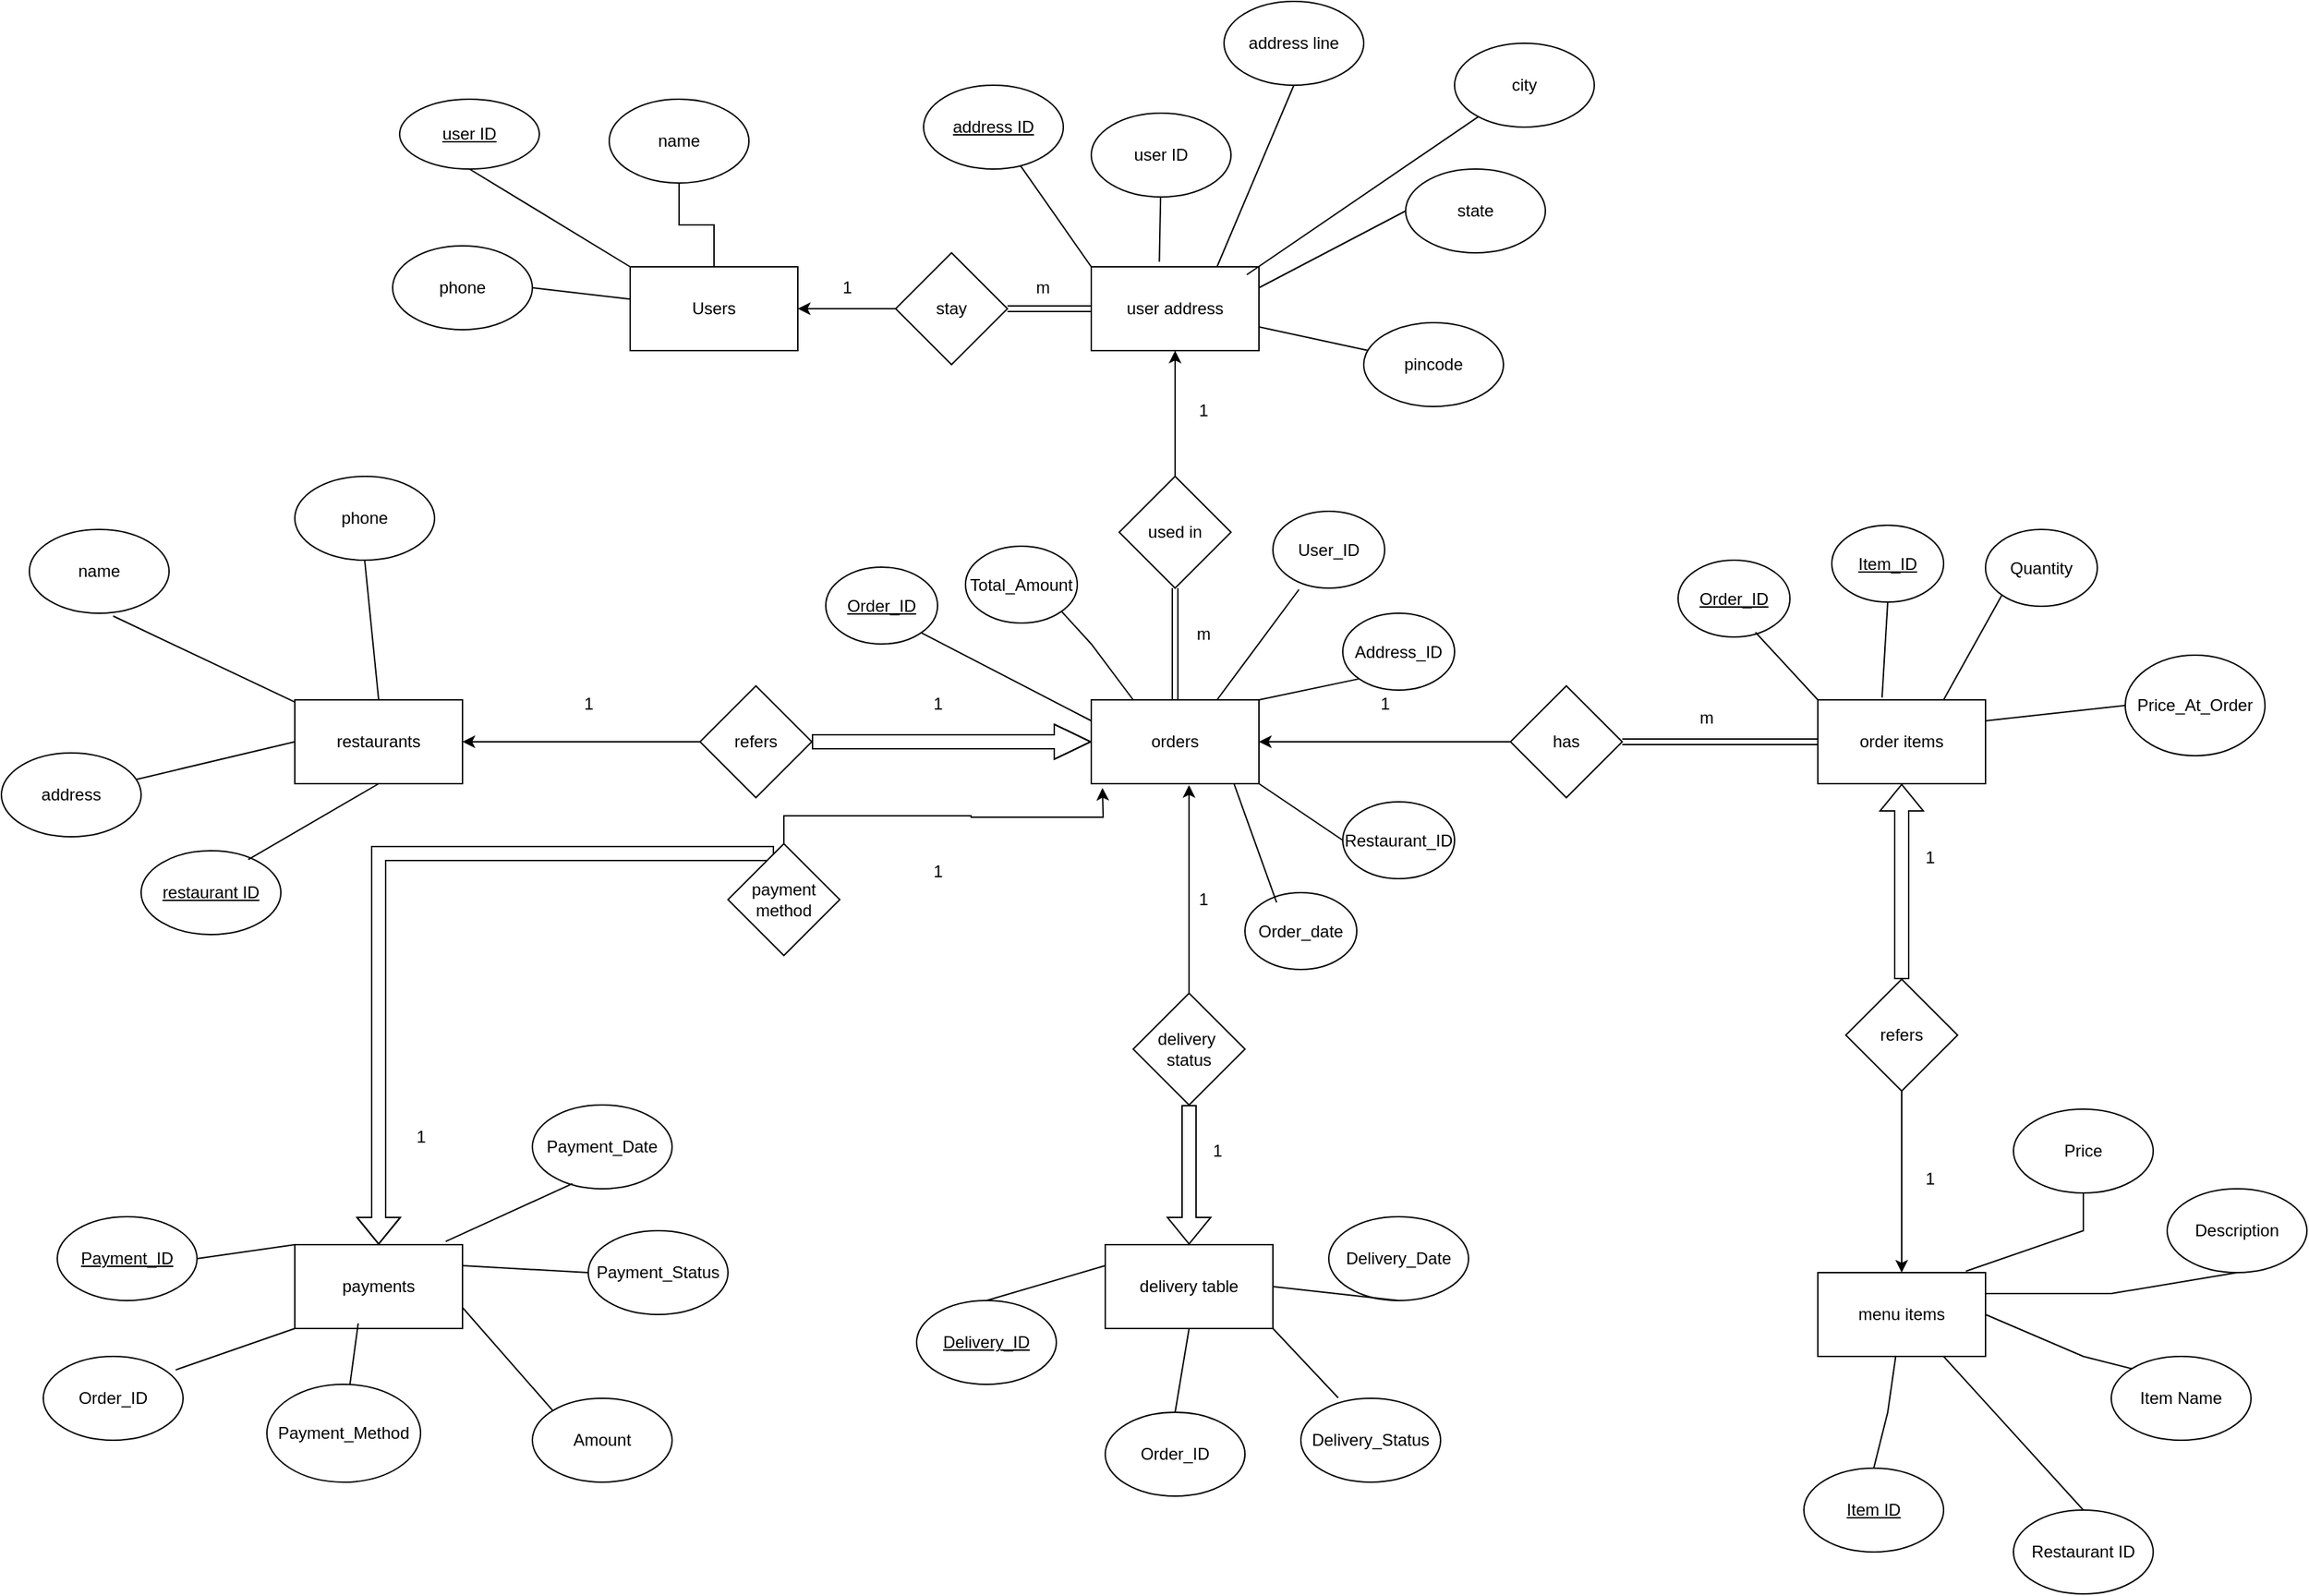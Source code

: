 <mxfile version="26.1.3">
  <diagram name="Page-1" id="c7488fd3-1785-93aa-aadb-54a6760d102a">
    <mxGraphModel dx="3205" dy="1222" grid="1" gridSize="10" guides="1" tooltips="1" connect="1" arrows="1" fold="1" page="1" pageScale="1" pageWidth="1100" pageHeight="850" background="none" math="0" shadow="0">
      <root>
        <mxCell id="0" />
        <mxCell id="1" parent="0" />
        <mxCell id="pzpwTBq0BCV45j5jWxMN-1" value="Users" style="rounded=0;whiteSpace=wrap;html=1;" parent="1" vertex="1">
          <mxGeometry x="180" y="210" width="120" height="60" as="geometry" />
        </mxCell>
        <mxCell id="pzpwTBq0BCV45j5jWxMN-2" value="user address" style="rounded=0;whiteSpace=wrap;html=1;" parent="1" vertex="1">
          <mxGeometry x="510" y="210" width="120" height="60" as="geometry" />
        </mxCell>
        <mxCell id="pzpwTBq0BCV45j5jWxMN-27" style="edgeStyle=orthogonalEdgeStyle;rounded=0;orthogonalLoop=1;jettySize=auto;html=1;exitX=0.5;exitY=0;exitDx=0;exitDy=0;entryX=0.5;entryY=1;entryDx=0;entryDy=0;shape=link;" parent="1" source="pzpwTBq0BCV45j5jWxMN-3" target="pzpwTBq0BCV45j5jWxMN-10" edge="1">
          <mxGeometry relative="1" as="geometry" />
        </mxCell>
        <mxCell id="pzpwTBq0BCV45j5jWxMN-3" value="orders" style="rounded=0;whiteSpace=wrap;html=1;" parent="1" vertex="1">
          <mxGeometry x="510" y="520" width="120" height="60" as="geometry" />
        </mxCell>
        <mxCell id="pzpwTBq0BCV45j5jWxMN-4" value="restaurants" style="rounded=0;whiteSpace=wrap;html=1;" parent="1" vertex="1">
          <mxGeometry x="-60" y="520" width="120" height="60" as="geometry" />
        </mxCell>
        <mxCell id="pzpwTBq0BCV45j5jWxMN-5" value="order items" style="rounded=0;whiteSpace=wrap;html=1;" parent="1" vertex="1">
          <mxGeometry x="1030" y="520" width="120" height="60" as="geometry" />
        </mxCell>
        <mxCell id="pzpwTBq0BCV45j5jWxMN-6" value="payments" style="rounded=0;whiteSpace=wrap;html=1;" parent="1" vertex="1">
          <mxGeometry x="-60" y="910" width="120" height="60" as="geometry" />
        </mxCell>
        <mxCell id="pzpwTBq0BCV45j5jWxMN-7" value="delivery table" style="rounded=0;whiteSpace=wrap;html=1;" parent="1" vertex="1">
          <mxGeometry x="520" y="910" width="120" height="60" as="geometry" />
        </mxCell>
        <mxCell id="pzpwTBq0BCV45j5jWxMN-8" value="menu items" style="rounded=0;whiteSpace=wrap;html=1;" parent="1" vertex="1">
          <mxGeometry x="1030" y="930" width="120" height="60" as="geometry" />
        </mxCell>
        <mxCell id="pzpwTBq0BCV45j5jWxMN-17" style="edgeStyle=orthogonalEdgeStyle;rounded=0;orthogonalLoop=1;jettySize=auto;html=1;entryX=1;entryY=0.5;entryDx=0;entryDy=0;" parent="1" source="pzpwTBq0BCV45j5jWxMN-9" target="pzpwTBq0BCV45j5jWxMN-1" edge="1">
          <mxGeometry relative="1" as="geometry" />
        </mxCell>
        <mxCell id="pzpwTBq0BCV45j5jWxMN-18" value="" style="edgeStyle=orthogonalEdgeStyle;rounded=0;orthogonalLoop=1;jettySize=auto;html=1;shape=link;" parent="1" source="pzpwTBq0BCV45j5jWxMN-9" target="pzpwTBq0BCV45j5jWxMN-2" edge="1">
          <mxGeometry relative="1" as="geometry" />
        </mxCell>
        <mxCell id="pzpwTBq0BCV45j5jWxMN-9" value="stay" style="rhombus;whiteSpace=wrap;html=1;" parent="1" vertex="1">
          <mxGeometry x="370" y="200" width="80" height="80" as="geometry" />
        </mxCell>
        <mxCell id="pzpwTBq0BCV45j5jWxMN-26" style="edgeStyle=orthogonalEdgeStyle;rounded=0;orthogonalLoop=1;jettySize=auto;html=1;exitX=0.5;exitY=0;exitDx=0;exitDy=0;entryX=0.5;entryY=1;entryDx=0;entryDy=0;" parent="1" source="pzpwTBq0BCV45j5jWxMN-10" target="pzpwTBq0BCV45j5jWxMN-2" edge="1">
          <mxGeometry relative="1" as="geometry" />
        </mxCell>
        <mxCell id="pzpwTBq0BCV45j5jWxMN-10" value="used in" style="rhombus;whiteSpace=wrap;html=1;" parent="1" vertex="1">
          <mxGeometry x="530" y="360" width="80" height="80" as="geometry" />
        </mxCell>
        <mxCell id="pzpwTBq0BCV45j5jWxMN-28" style="edgeStyle=orthogonalEdgeStyle;rounded=0;orthogonalLoop=1;jettySize=auto;html=1;exitX=1;exitY=0.5;exitDx=0;exitDy=0;entryX=0;entryY=0.5;entryDx=0;entryDy=0;shape=flexArrow;endWidth=14;endSize=8.33;" parent="1" source="pzpwTBq0BCV45j5jWxMN-11" target="pzpwTBq0BCV45j5jWxMN-3" edge="1">
          <mxGeometry relative="1" as="geometry">
            <Array as="points">
              <mxPoint x="410" y="550" />
              <mxPoint x="410" y="550" />
            </Array>
          </mxGeometry>
        </mxCell>
        <mxCell id="pzpwTBq0BCV45j5jWxMN-30" style="edgeStyle=orthogonalEdgeStyle;rounded=0;orthogonalLoop=1;jettySize=auto;html=1;exitX=0;exitY=0.5;exitDx=0;exitDy=0;" parent="1" source="pzpwTBq0BCV45j5jWxMN-11" target="pzpwTBq0BCV45j5jWxMN-4" edge="1">
          <mxGeometry relative="1" as="geometry" />
        </mxCell>
        <mxCell id="pzpwTBq0BCV45j5jWxMN-11" value="refers" style="rhombus;whiteSpace=wrap;html=1;" parent="1" vertex="1">
          <mxGeometry x="230" y="510" width="80" height="80" as="geometry" />
        </mxCell>
        <mxCell id="pzpwTBq0BCV45j5jWxMN-44" style="edgeStyle=orthogonalEdgeStyle;rounded=0;orthogonalLoop=1;jettySize=auto;html=1;entryX=0.5;entryY=0;entryDx=0;entryDy=0;shape=flexArrow;" parent="1" source="pzpwTBq0BCV45j5jWxMN-12" target="pzpwTBq0BCV45j5jWxMN-6" edge="1">
          <mxGeometry relative="1" as="geometry">
            <Array as="points">
              <mxPoint x="280" y="630" />
              <mxPoint y="630" />
            </Array>
          </mxGeometry>
        </mxCell>
        <mxCell id="pzpwTBq0BCV45j5jWxMN-12" value="payment method" style="rhombus;whiteSpace=wrap;html=1;" parent="1" vertex="1">
          <mxGeometry x="250" y="623" width="80" height="80" as="geometry" />
        </mxCell>
        <mxCell id="pzpwTBq0BCV45j5jWxMN-43" style="edgeStyle=orthogonalEdgeStyle;rounded=0;orthogonalLoop=1;jettySize=auto;html=1;shape=flexArrow;" parent="1" source="pzpwTBq0BCV45j5jWxMN-13" target="pzpwTBq0BCV45j5jWxMN-7" edge="1">
          <mxGeometry relative="1" as="geometry" />
        </mxCell>
        <mxCell id="pzpwTBq0BCV45j5jWxMN-13" value="delivery&amp;nbsp;&lt;div&gt;status&lt;/div&gt;" style="rhombus;whiteSpace=wrap;html=1;" parent="1" vertex="1">
          <mxGeometry x="540" y="730" width="80" height="80" as="geometry" />
        </mxCell>
        <mxCell id="pzpwTBq0BCV45j5jWxMN-32" style="edgeStyle=orthogonalEdgeStyle;rounded=0;orthogonalLoop=1;jettySize=auto;html=1;exitX=0;exitY=0.5;exitDx=0;exitDy=0;entryX=1;entryY=0.5;entryDx=0;entryDy=0;" parent="1" source="pzpwTBq0BCV45j5jWxMN-14" target="pzpwTBq0BCV45j5jWxMN-3" edge="1">
          <mxGeometry relative="1" as="geometry" />
        </mxCell>
        <mxCell id="pzpwTBq0BCV45j5jWxMN-33" style="edgeStyle=orthogonalEdgeStyle;rounded=0;orthogonalLoop=1;jettySize=auto;html=1;exitX=1;exitY=0.5;exitDx=0;exitDy=0;entryX=0;entryY=0.5;entryDx=0;entryDy=0;shape=link;" parent="1" source="pzpwTBq0BCV45j5jWxMN-14" target="pzpwTBq0BCV45j5jWxMN-5" edge="1">
          <mxGeometry relative="1" as="geometry" />
        </mxCell>
        <mxCell id="pzpwTBq0BCV45j5jWxMN-14" value="has" style="rhombus;whiteSpace=wrap;html=1;" parent="1" vertex="1">
          <mxGeometry x="810" y="510" width="80" height="80" as="geometry" />
        </mxCell>
        <mxCell id="pzpwTBq0BCV45j5jWxMN-36" style="edgeStyle=orthogonalEdgeStyle;rounded=0;orthogonalLoop=1;jettySize=auto;html=1;exitX=0.5;exitY=0;exitDx=0;exitDy=0;entryX=0.5;entryY=1;entryDx=0;entryDy=0;shape=flexArrow;" parent="1" source="pzpwTBq0BCV45j5jWxMN-15" target="pzpwTBq0BCV45j5jWxMN-5" edge="1">
          <mxGeometry relative="1" as="geometry" />
        </mxCell>
        <mxCell id="pzpwTBq0BCV45j5jWxMN-38" style="edgeStyle=orthogonalEdgeStyle;rounded=0;orthogonalLoop=1;jettySize=auto;html=1;" parent="1" source="pzpwTBq0BCV45j5jWxMN-15" target="pzpwTBq0BCV45j5jWxMN-8" edge="1">
          <mxGeometry relative="1" as="geometry" />
        </mxCell>
        <mxCell id="pzpwTBq0BCV45j5jWxMN-15" value="refers" style="rhombus;whiteSpace=wrap;html=1;" parent="1" vertex="1">
          <mxGeometry x="1050" y="720" width="80" height="80" as="geometry" />
        </mxCell>
        <mxCell id="pzpwTBq0BCV45j5jWxMN-24" value="m" style="text;html=1;align=center;verticalAlign=middle;resizable=0;points=[];autosize=1;strokeColor=none;fillColor=none;" parent="1" vertex="1">
          <mxGeometry x="460" y="210" width="30" height="30" as="geometry" />
        </mxCell>
        <mxCell id="pzpwTBq0BCV45j5jWxMN-25" value="1" style="text;html=1;align=center;verticalAlign=middle;resizable=0;points=[];autosize=1;strokeColor=none;fillColor=none;" parent="1" vertex="1">
          <mxGeometry x="320" y="210" width="30" height="30" as="geometry" />
        </mxCell>
        <mxCell id="pzpwTBq0BCV45j5jWxMN-29" value="1" style="text;html=1;align=center;verticalAlign=middle;resizable=0;points=[];autosize=1;strokeColor=none;fillColor=none;" parent="1" vertex="1">
          <mxGeometry x="385" y="508" width="30" height="30" as="geometry" />
        </mxCell>
        <mxCell id="pzpwTBq0BCV45j5jWxMN-31" value="1" style="text;html=1;align=center;verticalAlign=middle;resizable=0;points=[];autosize=1;strokeColor=none;fillColor=none;" parent="1" vertex="1">
          <mxGeometry x="135" y="508" width="30" height="30" as="geometry" />
        </mxCell>
        <mxCell id="pzpwTBq0BCV45j5jWxMN-34" value="1" style="text;html=1;align=center;verticalAlign=middle;resizable=0;points=[];autosize=1;strokeColor=none;fillColor=none;" parent="1" vertex="1">
          <mxGeometry x="705" y="508" width="30" height="30" as="geometry" />
        </mxCell>
        <mxCell id="pzpwTBq0BCV45j5jWxMN-35" value="m" style="text;html=1;align=center;verticalAlign=middle;resizable=0;points=[];autosize=1;strokeColor=none;fillColor=none;" parent="1" vertex="1">
          <mxGeometry x="935" y="518" width="30" height="30" as="geometry" />
        </mxCell>
        <mxCell id="pzpwTBq0BCV45j5jWxMN-37" value="1" style="text;html=1;align=center;verticalAlign=middle;resizable=0;points=[];autosize=1;strokeColor=none;fillColor=none;" parent="1" vertex="1">
          <mxGeometry x="1095" y="618" width="30" height="30" as="geometry" />
        </mxCell>
        <mxCell id="pzpwTBq0BCV45j5jWxMN-39" value="1" style="text;html=1;align=center;verticalAlign=middle;resizable=0;points=[];autosize=1;strokeColor=none;fillColor=none;" parent="1" vertex="1">
          <mxGeometry x="1095" y="848" width="30" height="30" as="geometry" />
        </mxCell>
        <mxCell id="pzpwTBq0BCV45j5jWxMN-41" style="edgeStyle=orthogonalEdgeStyle;rounded=0;orthogonalLoop=1;jettySize=auto;html=1;entryX=0.583;entryY=1.017;entryDx=0;entryDy=0;entryPerimeter=0;" parent="1" source="pzpwTBq0BCV45j5jWxMN-13" target="pzpwTBq0BCV45j5jWxMN-3" edge="1">
          <mxGeometry relative="1" as="geometry" />
        </mxCell>
        <mxCell id="pzpwTBq0BCV45j5jWxMN-42" style="edgeStyle=orthogonalEdgeStyle;rounded=0;orthogonalLoop=1;jettySize=auto;html=1;exitX=0.5;exitY=0;exitDx=0;exitDy=0;" parent="1" source="pzpwTBq0BCV45j5jWxMN-12" edge="1">
          <mxGeometry relative="1" as="geometry">
            <mxPoint x="518" y="583" as="targetPoint" />
          </mxGeometry>
        </mxCell>
        <mxCell id="pzpwTBq0BCV45j5jWxMN-45" value="1" style="text;html=1;align=center;verticalAlign=middle;resizable=0;points=[];autosize=1;strokeColor=none;fillColor=none;" parent="1" vertex="1">
          <mxGeometry x="575" y="648" width="30" height="30" as="geometry" />
        </mxCell>
        <mxCell id="pzpwTBq0BCV45j5jWxMN-46" value="1" style="text;html=1;align=center;verticalAlign=middle;resizable=0;points=[];autosize=1;strokeColor=none;fillColor=none;" parent="1" vertex="1">
          <mxGeometry x="385" y="628" width="30" height="30" as="geometry" />
        </mxCell>
        <mxCell id="pzpwTBq0BCV45j5jWxMN-47" value="1" style="text;html=1;align=center;verticalAlign=middle;resizable=0;points=[];autosize=1;strokeColor=none;fillColor=none;" parent="1" vertex="1">
          <mxGeometry x="585" y="828" width="30" height="30" as="geometry" />
        </mxCell>
        <mxCell id="pzpwTBq0BCV45j5jWxMN-48" value="1" style="text;html=1;align=center;verticalAlign=middle;resizable=0;points=[];autosize=1;strokeColor=none;fillColor=none;" parent="1" vertex="1">
          <mxGeometry x="15" y="818" width="30" height="30" as="geometry" />
        </mxCell>
        <mxCell id="pzpwTBq0BCV45j5jWxMN-49" value="1" style="text;html=1;align=center;verticalAlign=middle;resizable=0;points=[];autosize=1;strokeColor=none;fillColor=none;" parent="1" vertex="1">
          <mxGeometry x="575" y="298" width="30" height="30" as="geometry" />
        </mxCell>
        <mxCell id="pzpwTBq0BCV45j5jWxMN-50" value="m" style="text;html=1;align=center;verticalAlign=middle;resizable=0;points=[];autosize=1;strokeColor=none;fillColor=none;" parent="1" vertex="1">
          <mxGeometry x="575" y="458" width="30" height="30" as="geometry" />
        </mxCell>
        <mxCell id="E0C3lFz2rYSMoJs8v3DQ-5" style="edgeStyle=none;rounded=0;orthogonalLoop=1;jettySize=auto;html=1;exitX=0.5;exitY=1;exitDx=0;exitDy=0;entryX=0;entryY=0;entryDx=0;entryDy=0;endArrow=none;startFill=0;" parent="1" source="pzpwTBq0BCV45j5jWxMN-51" target="pzpwTBq0BCV45j5jWxMN-1" edge="1">
          <mxGeometry relative="1" as="geometry" />
        </mxCell>
        <mxCell id="pzpwTBq0BCV45j5jWxMN-51" value="&lt;u&gt;user ID&lt;/u&gt;" style="ellipse;whiteSpace=wrap;html=1;" parent="1" vertex="1">
          <mxGeometry x="15" y="90" width="100" height="50" as="geometry" />
        </mxCell>
        <mxCell id="E0C3lFz2rYSMoJs8v3DQ-4" style="edgeStyle=orthogonalEdgeStyle;rounded=0;orthogonalLoop=1;jettySize=auto;html=1;exitX=0.5;exitY=1;exitDx=0;exitDy=0;endArrow=none;startFill=0;" parent="1" source="pzpwTBq0BCV45j5jWxMN-54" target="pzpwTBq0BCV45j5jWxMN-1" edge="1">
          <mxGeometry relative="1" as="geometry" />
        </mxCell>
        <mxCell id="pzpwTBq0BCV45j5jWxMN-54" value="name" style="ellipse;whiteSpace=wrap;html=1;" parent="1" vertex="1">
          <mxGeometry x="165" y="90" width="100" height="60" as="geometry" />
        </mxCell>
        <mxCell id="E0C3lFz2rYSMoJs8v3DQ-6" style="edgeStyle=none;rounded=0;orthogonalLoop=1;jettySize=auto;html=1;exitX=1;exitY=0.5;exitDx=0;exitDy=0;endArrow=none;startFill=0;" parent="1" source="pzpwTBq0BCV45j5jWxMN-55" target="pzpwTBq0BCV45j5jWxMN-1" edge="1">
          <mxGeometry relative="1" as="geometry" />
        </mxCell>
        <mxCell id="pzpwTBq0BCV45j5jWxMN-55" value="phone" style="ellipse;whiteSpace=wrap;html=1;" parent="1" vertex="1">
          <mxGeometry x="10" y="195" width="100" height="60" as="geometry" />
        </mxCell>
        <mxCell id="E0C3lFz2rYSMoJs8v3DQ-7" value="" style="edgeStyle=none;rounded=0;orthogonalLoop=1;jettySize=auto;html=1;entryX=0;entryY=0;entryDx=0;entryDy=0;endArrow=none;startFill=0;" parent="1" source="pzpwTBq0BCV45j5jWxMN-56" target="pzpwTBq0BCV45j5jWxMN-2" edge="1">
          <mxGeometry relative="1" as="geometry" />
        </mxCell>
        <mxCell id="pzpwTBq0BCV45j5jWxMN-56" value="&lt;u&gt;address ID&lt;/u&gt;" style="ellipse;whiteSpace=wrap;html=1;" parent="1" vertex="1">
          <mxGeometry x="390" y="80" width="100" height="60" as="geometry" />
        </mxCell>
        <mxCell id="pzpwTBq0BCV45j5jWxMN-57" value="user ID" style="ellipse;whiteSpace=wrap;html=1;" parent="1" vertex="1">
          <mxGeometry x="510" y="100" width="100" height="60" as="geometry" />
        </mxCell>
        <mxCell id="E0C3lFz2rYSMoJs8v3DQ-9" style="edgeStyle=none;rounded=0;orthogonalLoop=1;jettySize=auto;html=1;exitX=0.5;exitY=1;exitDx=0;exitDy=0;entryX=0.75;entryY=0;entryDx=0;entryDy=0;endArrow=none;startFill=0;" parent="1" source="pzpwTBq0BCV45j5jWxMN-58" target="pzpwTBq0BCV45j5jWxMN-2" edge="1">
          <mxGeometry relative="1" as="geometry" />
        </mxCell>
        <mxCell id="pzpwTBq0BCV45j5jWxMN-58" value="address line" style="ellipse;whiteSpace=wrap;html=1;" parent="1" vertex="1">
          <mxGeometry x="605" y="20" width="100" height="60" as="geometry" />
        </mxCell>
        <mxCell id="pzpwTBq0BCV45j5jWxMN-59" value="city" style="ellipse;whiteSpace=wrap;html=1;" parent="1" vertex="1">
          <mxGeometry x="770" y="50" width="100" height="60" as="geometry" />
        </mxCell>
        <mxCell id="E0C3lFz2rYSMoJs8v3DQ-12" style="edgeStyle=none;rounded=0;orthogonalLoop=1;jettySize=auto;html=1;exitX=0;exitY=0.5;exitDx=0;exitDy=0;entryX=1;entryY=0.25;entryDx=0;entryDy=0;endArrow=none;startFill=0;" parent="1" source="pzpwTBq0BCV45j5jWxMN-60" target="pzpwTBq0BCV45j5jWxMN-2" edge="1">
          <mxGeometry relative="1" as="geometry" />
        </mxCell>
        <mxCell id="pzpwTBq0BCV45j5jWxMN-60" value="state" style="ellipse;whiteSpace=wrap;html=1;" parent="1" vertex="1">
          <mxGeometry x="735" y="140" width="100" height="60" as="geometry" />
        </mxCell>
        <mxCell id="E0C3lFz2rYSMoJs8v3DQ-13" style="edgeStyle=none;rounded=0;orthogonalLoop=1;jettySize=auto;html=1;endArrow=none;startFill=0;" parent="1" source="pzpwTBq0BCV45j5jWxMN-61" target="pzpwTBq0BCV45j5jWxMN-2" edge="1">
          <mxGeometry relative="1" as="geometry" />
        </mxCell>
        <mxCell id="pzpwTBq0BCV45j5jWxMN-61" value="pincode" style="ellipse;whiteSpace=wrap;html=1;" parent="1" vertex="1">
          <mxGeometry x="705" y="250" width="100" height="60" as="geometry" />
        </mxCell>
        <mxCell id="pzpwTBq0BCV45j5jWxMN-63" value="phone" style="ellipse;whiteSpace=wrap;html=1;" parent="1" vertex="1">
          <mxGeometry x="-60" y="360" width="100" height="60" as="geometry" />
        </mxCell>
        <mxCell id="pzpwTBq0BCV45j5jWxMN-64" value="name" style="ellipse;whiteSpace=wrap;html=1;" parent="1" vertex="1">
          <mxGeometry x="-250" y="398" width="100" height="60" as="geometry" />
        </mxCell>
        <mxCell id="pzpwTBq0BCV45j5jWxMN-65" value="address" style="ellipse;whiteSpace=wrap;html=1;" parent="1" vertex="1">
          <mxGeometry x="-270" y="558" width="100" height="60" as="geometry" />
        </mxCell>
        <mxCell id="pzpwTBq0BCV45j5jWxMN-66" value="&lt;u&gt;restaurant ID&lt;/u&gt;" style="ellipse;whiteSpace=wrap;html=1;" parent="1" vertex="1">
          <mxGeometry x="-170" y="628" width="100" height="60" as="geometry" />
        </mxCell>
        <mxCell id="pzpwTBq0BCV45j5jWxMN-67" value="&lt;u&gt;Item ID&lt;/u&gt;" style="ellipse;whiteSpace=wrap;html=1;" parent="1" vertex="1">
          <mxGeometry x="1020" y="1070" width="100" height="60" as="geometry" />
        </mxCell>
        <mxCell id="pzpwTBq0BCV45j5jWxMN-68" value="Restaurant ID" style="ellipse;whiteSpace=wrap;html=1;" parent="1" vertex="1">
          <mxGeometry x="1170" y="1100" width="100" height="60" as="geometry" />
        </mxCell>
        <mxCell id="pzpwTBq0BCV45j5jWxMN-69" value="Item Name" style="ellipse;whiteSpace=wrap;html=1;" parent="1" vertex="1">
          <mxGeometry x="1240" y="990" width="100" height="60" as="geometry" />
        </mxCell>
        <mxCell id="pzpwTBq0BCV45j5jWxMN-70" value="Description" style="ellipse;whiteSpace=wrap;html=1;" parent="1" vertex="1">
          <mxGeometry x="1280" y="870" width="100" height="60" as="geometry" />
        </mxCell>
        <mxCell id="pzpwTBq0BCV45j5jWxMN-71" value="Price" style="ellipse;whiteSpace=wrap;html=1;" parent="1" vertex="1">
          <mxGeometry x="1170" y="813" width="100" height="60" as="geometry" />
        </mxCell>
        <mxCell id="E0C3lFz2rYSMoJs8v3DQ-8" style="edgeStyle=none;rounded=0;orthogonalLoop=1;jettySize=auto;html=1;entryX=0.406;entryY=-0.061;entryDx=0;entryDy=0;entryPerimeter=0;endArrow=none;startFill=0;" parent="1" source="pzpwTBq0BCV45j5jWxMN-57" target="pzpwTBq0BCV45j5jWxMN-2" edge="1">
          <mxGeometry relative="1" as="geometry" />
        </mxCell>
        <mxCell id="E0C3lFz2rYSMoJs8v3DQ-10" style="edgeStyle=none;rounded=0;orthogonalLoop=1;jettySize=auto;html=1;entryX=0.928;entryY=0.094;entryDx=0;entryDy=0;entryPerimeter=0;endArrow=none;startFill=0;" parent="1" source="pzpwTBq0BCV45j5jWxMN-59" target="pzpwTBq0BCV45j5jWxMN-2" edge="1">
          <mxGeometry relative="1" as="geometry" />
        </mxCell>
        <mxCell id="E0C3lFz2rYSMoJs8v3DQ-14" value="" style="endArrow=none;html=1;rounded=0;entryX=0.5;entryY=1;entryDx=0;entryDy=0;exitX=0.5;exitY=0;exitDx=0;exitDy=0;" parent="1" source="pzpwTBq0BCV45j5jWxMN-4" target="pzpwTBq0BCV45j5jWxMN-63" edge="1">
          <mxGeometry width="50" height="50" relative="1" as="geometry">
            <mxPoint x="480" y="530" as="sourcePoint" />
            <mxPoint x="530" y="480" as="targetPoint" />
            <Array as="points" />
          </mxGeometry>
        </mxCell>
        <mxCell id="E0C3lFz2rYSMoJs8v3DQ-16" value="" style="endArrow=none;html=1;rounded=0;" parent="1" target="pzpwTBq0BCV45j5jWxMN-4" edge="1">
          <mxGeometry width="50" height="50" relative="1" as="geometry">
            <mxPoint x="-190" y="460" as="sourcePoint" />
            <mxPoint x="-100" y="430" as="targetPoint" />
            <Array as="points" />
          </mxGeometry>
        </mxCell>
        <mxCell id="E0C3lFz2rYSMoJs8v3DQ-18" value="" style="endArrow=none;html=1;rounded=0;entryX=0;entryY=0.5;entryDx=0;entryDy=0;" parent="1" source="pzpwTBq0BCV45j5jWxMN-65" target="pzpwTBq0BCV45j5jWxMN-4" edge="1">
          <mxGeometry width="50" height="50" relative="1" as="geometry">
            <mxPoint x="-150" y="550" as="sourcePoint" />
            <mxPoint x="-100" y="500" as="targetPoint" />
            <Array as="points" />
          </mxGeometry>
        </mxCell>
        <mxCell id="E0C3lFz2rYSMoJs8v3DQ-19" value="" style="endArrow=none;html=1;rounded=0;exitX=0.5;exitY=0;exitDx=0;exitDy=0;" parent="1" source="pzpwTBq0BCV45j5jWxMN-67" target="pzpwTBq0BCV45j5jWxMN-8" edge="1">
          <mxGeometry width="50" height="50" relative="1" as="geometry">
            <mxPoint x="520" y="990" as="sourcePoint" />
            <mxPoint x="570" y="940" as="targetPoint" />
            <Array as="points">
              <mxPoint x="1080" y="1030" />
            </Array>
          </mxGeometry>
        </mxCell>
        <mxCell id="E0C3lFz2rYSMoJs8v3DQ-20" value="" style="endArrow=none;html=1;rounded=0;entryX=0.75;entryY=1;entryDx=0;entryDy=0;exitX=0.5;exitY=0;exitDx=0;exitDy=0;" parent="1" source="pzpwTBq0BCV45j5jWxMN-68" target="pzpwTBq0BCV45j5jWxMN-8" edge="1">
          <mxGeometry width="50" height="50" relative="1" as="geometry">
            <mxPoint x="1130" y="1180" as="sourcePoint" />
            <mxPoint x="570" y="940" as="targetPoint" />
          </mxGeometry>
        </mxCell>
        <mxCell id="E0C3lFz2rYSMoJs8v3DQ-21" value="" style="endArrow=none;html=1;rounded=0;entryX=1;entryY=0.5;entryDx=0;entryDy=0;exitX=0;exitY=0;exitDx=0;exitDy=0;" parent="1" source="pzpwTBq0BCV45j5jWxMN-69" target="pzpwTBq0BCV45j5jWxMN-8" edge="1">
          <mxGeometry width="50" height="50" relative="1" as="geometry">
            <mxPoint x="520" y="990" as="sourcePoint" />
            <mxPoint x="570" y="940" as="targetPoint" />
            <Array as="points">
              <mxPoint x="1220" y="990" />
            </Array>
          </mxGeometry>
        </mxCell>
        <mxCell id="E0C3lFz2rYSMoJs8v3DQ-22" value="" style="endArrow=none;html=1;rounded=0;entryX=0.883;entryY=-0.017;entryDx=0;entryDy=0;exitX=0.5;exitY=1;exitDx=0;exitDy=0;entryPerimeter=0;" parent="1" source="pzpwTBq0BCV45j5jWxMN-71" target="pzpwTBq0BCV45j5jWxMN-8" edge="1">
          <mxGeometry width="50" height="50" relative="1" as="geometry">
            <mxPoint x="1230" y="1110" as="sourcePoint" />
            <mxPoint x="1130" y="1000" as="targetPoint" />
            <Array as="points">
              <mxPoint x="1220" y="900" />
            </Array>
          </mxGeometry>
        </mxCell>
        <mxCell id="E0C3lFz2rYSMoJs8v3DQ-23" value="" style="endArrow=none;html=1;rounded=0;entryX=1;entryY=0.25;entryDx=0;entryDy=0;exitX=0.5;exitY=1;exitDx=0;exitDy=0;" parent="1" source="pzpwTBq0BCV45j5jWxMN-70" target="pzpwTBq0BCV45j5jWxMN-8" edge="1">
          <mxGeometry width="50" height="50" relative="1" as="geometry">
            <mxPoint x="1264" y="1009" as="sourcePoint" />
            <mxPoint x="1160" y="970" as="targetPoint" />
            <Array as="points">
              <mxPoint x="1240" y="945" />
            </Array>
          </mxGeometry>
        </mxCell>
        <mxCell id="E0C3lFz2rYSMoJs8v3DQ-24" value="User_ID" style="ellipse;whiteSpace=wrap;html=1;" parent="1" vertex="1">
          <mxGeometry x="640" y="385" width="80" height="55" as="geometry" />
        </mxCell>
        <mxCell id="E0C3lFz2rYSMoJs8v3DQ-25" value="Address_ID" style="ellipse;whiteSpace=wrap;html=1;" parent="1" vertex="1">
          <mxGeometry x="690" y="458" width="80" height="55" as="geometry" />
        </mxCell>
        <mxCell id="E0C3lFz2rYSMoJs8v3DQ-26" value="Total_Amount" style="ellipse;whiteSpace=wrap;html=1;" parent="1" vertex="1">
          <mxGeometry x="420" y="410" width="80" height="55" as="geometry" />
        </mxCell>
        <mxCell id="E0C3lFz2rYSMoJs8v3DQ-27" value="Restaurant_ID" style="ellipse;whiteSpace=wrap;html=1;" parent="1" vertex="1">
          <mxGeometry x="690" y="593" width="80" height="55" as="geometry" />
        </mxCell>
        <mxCell id="E0C3lFz2rYSMoJs8v3DQ-28" value="Order_date" style="ellipse;whiteSpace=wrap;html=1;" parent="1" vertex="1">
          <mxGeometry x="620" y="658" width="80" height="55" as="geometry" />
        </mxCell>
        <mxCell id="E0C3lFz2rYSMoJs8v3DQ-29" value="" style="endArrow=none;startArrow=none;html=1;rounded=0;startFill=0;" parent="1" edge="1">
          <mxGeometry width="50" height="50" relative="1" as="geometry">
            <mxPoint x="489" y="457" as="sourcePoint" />
            <mxPoint x="540" y="520" as="targetPoint" />
            <Array as="points">
              <mxPoint x="510" y="480" />
            </Array>
          </mxGeometry>
        </mxCell>
        <mxCell id="E0C3lFz2rYSMoJs8v3DQ-30" value="" style="endArrow=none;startArrow=none;html=1;rounded=0;startFill=0;entryX=0.75;entryY=0;entryDx=0;entryDy=0;exitX=0.233;exitY=1.018;exitDx=0;exitDy=0;exitPerimeter=0;" parent="1" source="E0C3lFz2rYSMoJs8v3DQ-24" target="pzpwTBq0BCV45j5jWxMN-3" edge="1">
          <mxGeometry width="50" height="50" relative="1" as="geometry">
            <mxPoint x="499" y="467" as="sourcePoint" />
            <mxPoint x="550" y="530" as="targetPoint" />
            <Array as="points" />
          </mxGeometry>
        </mxCell>
        <mxCell id="E0C3lFz2rYSMoJs8v3DQ-31" value="" style="endArrow=none;startArrow=none;html=1;rounded=0;startFill=0;exitX=0;exitY=1;exitDx=0;exitDy=0;entryX=1;entryY=0;entryDx=0;entryDy=0;" parent="1" source="E0C3lFz2rYSMoJs8v3DQ-25" target="pzpwTBq0BCV45j5jWxMN-3" edge="1">
          <mxGeometry width="50" height="50" relative="1" as="geometry">
            <mxPoint x="669" y="451" as="sourcePoint" />
            <mxPoint x="640" y="520" as="targetPoint" />
            <Array as="points" />
          </mxGeometry>
        </mxCell>
        <mxCell id="E0C3lFz2rYSMoJs8v3DQ-32" value="" style="endArrow=none;startArrow=none;html=1;rounded=0;startFill=0;entryX=1;entryY=1;entryDx=0;entryDy=0;exitX=0;exitY=0.5;exitDx=0;exitDy=0;" parent="1" source="E0C3lFz2rYSMoJs8v3DQ-27" target="pzpwTBq0BCV45j5jWxMN-3" edge="1">
          <mxGeometry width="50" height="50" relative="1" as="geometry">
            <mxPoint x="669" y="451" as="sourcePoint" />
            <mxPoint x="610" y="530" as="targetPoint" />
            <Array as="points" />
          </mxGeometry>
        </mxCell>
        <mxCell id="E0C3lFz2rYSMoJs8v3DQ-33" value="" style="endArrow=none;startArrow=none;html=1;rounded=0;startFill=0;entryX=0.85;entryY=0.994;entryDx=0;entryDy=0;exitX=0.283;exitY=0.127;exitDx=0;exitDy=0;entryPerimeter=0;exitPerimeter=0;" parent="1" source="E0C3lFz2rYSMoJs8v3DQ-28" target="pzpwTBq0BCV45j5jWxMN-3" edge="1">
          <mxGeometry width="50" height="50" relative="1" as="geometry">
            <mxPoint x="700" y="631" as="sourcePoint" />
            <mxPoint x="640" y="590" as="targetPoint" />
            <Array as="points" />
          </mxGeometry>
        </mxCell>
        <mxCell id="E0C3lFz2rYSMoJs8v3DQ-34" value="&lt;u&gt;Order_ID&lt;/u&gt;" style="ellipse;whiteSpace=wrap;html=1;" parent="1" vertex="1">
          <mxGeometry x="320" y="425" width="80" height="55" as="geometry" />
        </mxCell>
        <mxCell id="E0C3lFz2rYSMoJs8v3DQ-35" value="" style="endArrow=none;startArrow=none;html=1;rounded=0;startFill=0;entryX=0;entryY=0.25;entryDx=0;entryDy=0;exitX=1;exitY=1;exitDx=0;exitDy=0;" parent="1" source="E0C3lFz2rYSMoJs8v3DQ-34" target="pzpwTBq0BCV45j5jWxMN-3" edge="1">
          <mxGeometry width="50" height="50" relative="1" as="geometry">
            <mxPoint x="669" y="451" as="sourcePoint" />
            <mxPoint x="610" y="530" as="targetPoint" />
            <Array as="points" />
          </mxGeometry>
        </mxCell>
        <mxCell id="E0C3lFz2rYSMoJs8v3DQ-36" value="&lt;u&gt;Order_ID&lt;/u&gt;" style="ellipse;whiteSpace=wrap;html=1;" parent="1" vertex="1">
          <mxGeometry x="930" y="420" width="80" height="55" as="geometry" />
        </mxCell>
        <mxCell id="E0C3lFz2rYSMoJs8v3DQ-37" value="Price_At_Order" style="ellipse;whiteSpace=wrap;html=1;" parent="1" vertex="1">
          <mxGeometry x="1250" y="488" width="100" height="72" as="geometry" />
        </mxCell>
        <mxCell id="E0C3lFz2rYSMoJs8v3DQ-38" value="Quantity" style="ellipse;whiteSpace=wrap;html=1;" parent="1" vertex="1">
          <mxGeometry x="1150" y="398" width="80" height="55" as="geometry" />
        </mxCell>
        <mxCell id="E0C3lFz2rYSMoJs8v3DQ-39" value="&lt;u&gt;Item_ID&lt;/u&gt;" style="ellipse;whiteSpace=wrap;html=1;" parent="1" vertex="1">
          <mxGeometry x="1040" y="395" width="80" height="55" as="geometry" />
        </mxCell>
        <mxCell id="E0C3lFz2rYSMoJs8v3DQ-40" value="" style="endArrow=none;html=1;rounded=0;exitX=0.692;exitY=0.939;exitDx=0;exitDy=0;exitPerimeter=0;entryX=0;entryY=0;entryDx=0;entryDy=0;" parent="1" source="E0C3lFz2rYSMoJs8v3DQ-36" target="pzpwTBq0BCV45j5jWxMN-5" edge="1">
          <mxGeometry width="50" height="50" relative="1" as="geometry">
            <mxPoint x="-180" y="470" as="sourcePoint" />
            <mxPoint x="-50" y="532" as="targetPoint" />
            <Array as="points" />
          </mxGeometry>
        </mxCell>
        <mxCell id="E0C3lFz2rYSMoJs8v3DQ-41" value="" style="endArrow=none;html=1;rounded=0;exitX=0.5;exitY=1;exitDx=0;exitDy=0;entryX=0.383;entryY=-0.028;entryDx=0;entryDy=0;entryPerimeter=0;" parent="1" source="E0C3lFz2rYSMoJs8v3DQ-39" target="pzpwTBq0BCV45j5jWxMN-5" edge="1">
          <mxGeometry width="50" height="50" relative="1" as="geometry">
            <mxPoint x="995" y="482" as="sourcePoint" />
            <mxPoint x="1040" y="530" as="targetPoint" />
            <Array as="points" />
          </mxGeometry>
        </mxCell>
        <mxCell id="E0C3lFz2rYSMoJs8v3DQ-42" value="" style="endArrow=none;html=1;rounded=0;exitX=0;exitY=1;exitDx=0;exitDy=0;entryX=0.75;entryY=0;entryDx=0;entryDy=0;" parent="1" source="E0C3lFz2rYSMoJs8v3DQ-38" target="pzpwTBq0BCV45j5jWxMN-5" edge="1">
          <mxGeometry width="50" height="50" relative="1" as="geometry">
            <mxPoint x="1090" y="460" as="sourcePoint" />
            <mxPoint x="1086" y="528" as="targetPoint" />
            <Array as="points" />
          </mxGeometry>
        </mxCell>
        <mxCell id="E0C3lFz2rYSMoJs8v3DQ-43" value="" style="endArrow=none;html=1;rounded=0;exitX=0;exitY=0.5;exitDx=0;exitDy=0;entryX=1;entryY=0.25;entryDx=0;entryDy=0;" parent="1" source="E0C3lFz2rYSMoJs8v3DQ-37" target="pzpwTBq0BCV45j5jWxMN-5" edge="1">
          <mxGeometry width="50" height="50" relative="1" as="geometry">
            <mxPoint x="1171" y="455" as="sourcePoint" />
            <mxPoint x="1130" y="530" as="targetPoint" />
            <Array as="points" />
          </mxGeometry>
        </mxCell>
        <mxCell id="E0C3lFz2rYSMoJs8v3DQ-44" value="&lt;u&gt;Payment_ID&lt;/u&gt;" style="ellipse;whiteSpace=wrap;html=1;" parent="1" vertex="1">
          <mxGeometry x="-230" y="890" width="100" height="60" as="geometry" />
        </mxCell>
        <mxCell id="E0C3lFz2rYSMoJs8v3DQ-45" value="Order_ID" style="ellipse;whiteSpace=wrap;html=1;" parent="1" vertex="1">
          <mxGeometry x="-240" y="990" width="100" height="60" as="geometry" />
        </mxCell>
        <mxCell id="E0C3lFz2rYSMoJs8v3DQ-46" value="Payment_Method" style="ellipse;whiteSpace=wrap;html=1;" parent="1" vertex="1">
          <mxGeometry x="-80" y="1010" width="110" height="70" as="geometry" />
        </mxCell>
        <mxCell id="E0C3lFz2rYSMoJs8v3DQ-47" value="Amount" style="ellipse;whiteSpace=wrap;html=1;" parent="1" vertex="1">
          <mxGeometry x="110" y="1020" width="100" height="60" as="geometry" />
        </mxCell>
        <mxCell id="E0C3lFz2rYSMoJs8v3DQ-48" value="Payment_Status" style="ellipse;whiteSpace=wrap;html=1;" parent="1" vertex="1">
          <mxGeometry x="150" y="900" width="100" height="60" as="geometry" />
        </mxCell>
        <mxCell id="E0C3lFz2rYSMoJs8v3DQ-49" value="Payment_Date" style="ellipse;whiteSpace=wrap;html=1;" parent="1" vertex="1">
          <mxGeometry x="110" y="810" width="100" height="60" as="geometry" />
        </mxCell>
        <mxCell id="E0C3lFz2rYSMoJs8v3DQ-50" value="" style="endArrow=none;html=1;rounded=0;exitX=0.9;exitY=-0.039;exitDx=0;exitDy=0;exitPerimeter=0;entryX=0.287;entryY=0.939;entryDx=0;entryDy=0;entryPerimeter=0;" parent="1" source="pzpwTBq0BCV45j5jWxMN-6" target="E0C3lFz2rYSMoJs8v3DQ-49" edge="1">
          <mxGeometry width="50" height="50" relative="1" as="geometry">
            <mxPoint x="520" y="670" as="sourcePoint" />
            <mxPoint x="570" y="620" as="targetPoint" />
          </mxGeometry>
        </mxCell>
        <mxCell id="E0C3lFz2rYSMoJs8v3DQ-51" value="" style="endArrow=none;html=1;rounded=0;exitX=1;exitY=0.25;exitDx=0;exitDy=0;entryX=0;entryY=0.5;entryDx=0;entryDy=0;" parent="1" source="pzpwTBq0BCV45j5jWxMN-6" target="E0C3lFz2rYSMoJs8v3DQ-48" edge="1">
          <mxGeometry width="50" height="50" relative="1" as="geometry">
            <mxPoint x="58" y="918" as="sourcePoint" />
            <mxPoint x="149" y="876" as="targetPoint" />
          </mxGeometry>
        </mxCell>
        <mxCell id="E0C3lFz2rYSMoJs8v3DQ-52" value="" style="endArrow=none;html=1;rounded=0;exitX=1;exitY=0.75;exitDx=0;exitDy=0;entryX=0;entryY=0;entryDx=0;entryDy=0;" parent="1" source="pzpwTBq0BCV45j5jWxMN-6" target="E0C3lFz2rYSMoJs8v3DQ-47" edge="1">
          <mxGeometry width="50" height="50" relative="1" as="geometry">
            <mxPoint x="68" y="928" as="sourcePoint" />
            <mxPoint x="159" y="886" as="targetPoint" />
          </mxGeometry>
        </mxCell>
        <mxCell id="E0C3lFz2rYSMoJs8v3DQ-53" value="" style="endArrow=none;html=1;rounded=0;exitX=0.378;exitY=0.939;exitDx=0;exitDy=0;exitPerimeter=0;" parent="1" source="pzpwTBq0BCV45j5jWxMN-6" target="E0C3lFz2rYSMoJs8v3DQ-46" edge="1">
          <mxGeometry width="50" height="50" relative="1" as="geometry">
            <mxPoint x="78" y="938" as="sourcePoint" />
            <mxPoint x="169" y="896" as="targetPoint" />
          </mxGeometry>
        </mxCell>
        <mxCell id="E0C3lFz2rYSMoJs8v3DQ-54" value="" style="endArrow=none;html=1;rounded=0;exitX=0;exitY=1;exitDx=0;exitDy=0;entryX=0.947;entryY=0.161;entryDx=0;entryDy=0;entryPerimeter=0;" parent="1" source="pzpwTBq0BCV45j5jWxMN-6" target="E0C3lFz2rYSMoJs8v3DQ-45" edge="1">
          <mxGeometry width="50" height="50" relative="1" as="geometry">
            <mxPoint x="88" y="948" as="sourcePoint" />
            <mxPoint x="179" y="906" as="targetPoint" />
          </mxGeometry>
        </mxCell>
        <mxCell id="E0C3lFz2rYSMoJs8v3DQ-55" value="" style="endArrow=none;html=1;rounded=0;exitX=0;exitY=0;exitDx=0;exitDy=0;entryX=1;entryY=0.5;entryDx=0;entryDy=0;" parent="1" source="pzpwTBq0BCV45j5jWxMN-6" target="E0C3lFz2rYSMoJs8v3DQ-44" edge="1">
          <mxGeometry width="50" height="50" relative="1" as="geometry">
            <mxPoint x="98" y="958" as="sourcePoint" />
            <mxPoint x="189" y="916" as="targetPoint" />
          </mxGeometry>
        </mxCell>
        <mxCell id="E0C3lFz2rYSMoJs8v3DQ-56" value="" style="endArrow=none;html=1;rounded=0;exitX=0.767;exitY=0.106;exitDx=0;exitDy=0;exitPerimeter=0;entryX=0.5;entryY=1;entryDx=0;entryDy=0;" parent="1" source="pzpwTBq0BCV45j5jWxMN-66" target="pzpwTBq0BCV45j5jWxMN-4" edge="1">
          <mxGeometry width="50" height="50" relative="1" as="geometry">
            <mxPoint x="510" y="670" as="sourcePoint" />
            <mxPoint x="560" y="620" as="targetPoint" />
          </mxGeometry>
        </mxCell>
        <mxCell id="E0C3lFz2rYSMoJs8v3DQ-57" value="&lt;u&gt;Delivery_ID&lt;/u&gt;" style="ellipse;whiteSpace=wrap;html=1;" parent="1" vertex="1">
          <mxGeometry x="385" y="950" width="100" height="60" as="geometry" />
        </mxCell>
        <mxCell id="E0C3lFz2rYSMoJs8v3DQ-58" value="Order_ID" style="ellipse;whiteSpace=wrap;html=1;" parent="1" vertex="1">
          <mxGeometry x="520" y="1030" width="100" height="60" as="geometry" />
        </mxCell>
        <mxCell id="E0C3lFz2rYSMoJs8v3DQ-59" value="Delivery_Status" style="ellipse;whiteSpace=wrap;html=1;" parent="1" vertex="1">
          <mxGeometry x="660" y="1020" width="100" height="60" as="geometry" />
        </mxCell>
        <mxCell id="E0C3lFz2rYSMoJs8v3DQ-60" value="Delivery_Date" style="ellipse;whiteSpace=wrap;html=1;" parent="1" vertex="1">
          <mxGeometry x="680" y="890" width="100" height="60" as="geometry" />
        </mxCell>
        <mxCell id="E0C3lFz2rYSMoJs8v3DQ-61" value="" style="endArrow=none;html=1;rounded=0;exitX=0.5;exitY=0;exitDx=0;exitDy=0;entryX=0;entryY=0.25;entryDx=0;entryDy=0;" parent="1" source="E0C3lFz2rYSMoJs8v3DQ-57" target="pzpwTBq0BCV45j5jWxMN-7" edge="1">
          <mxGeometry width="50" height="50" relative="1" as="geometry">
            <mxPoint x="70" y="935" as="sourcePoint" />
            <mxPoint x="160" y="940" as="targetPoint" />
          </mxGeometry>
        </mxCell>
        <mxCell id="E0C3lFz2rYSMoJs8v3DQ-62" value="" style="endArrow=none;html=1;rounded=0;exitX=0.5;exitY=0;exitDx=0;exitDy=0;entryX=0.5;entryY=1;entryDx=0;entryDy=0;" parent="1" source="E0C3lFz2rYSMoJs8v3DQ-58" target="pzpwTBq0BCV45j5jWxMN-7" edge="1">
          <mxGeometry width="50" height="50" relative="1" as="geometry">
            <mxPoint x="445" y="960" as="sourcePoint" />
            <mxPoint x="530" y="935" as="targetPoint" />
          </mxGeometry>
        </mxCell>
        <mxCell id="E0C3lFz2rYSMoJs8v3DQ-63" value="" style="endArrow=none;html=1;rounded=0;exitX=0.267;exitY=-0.006;exitDx=0;exitDy=0;entryX=1;entryY=1;entryDx=0;entryDy=0;exitPerimeter=0;" parent="1" source="E0C3lFz2rYSMoJs8v3DQ-59" target="pzpwTBq0BCV45j5jWxMN-7" edge="1">
          <mxGeometry width="50" height="50" relative="1" as="geometry">
            <mxPoint x="455" y="970" as="sourcePoint" />
            <mxPoint x="540" y="945" as="targetPoint" />
          </mxGeometry>
        </mxCell>
        <mxCell id="E0C3lFz2rYSMoJs8v3DQ-64" value="" style="endArrow=none;html=1;rounded=0;exitX=0.5;exitY=1;exitDx=0;exitDy=0;entryX=1;entryY=0.5;entryDx=0;entryDy=0;" parent="1" source="E0C3lFz2rYSMoJs8v3DQ-60" target="pzpwTBq0BCV45j5jWxMN-7" edge="1">
          <mxGeometry width="50" height="50" relative="1" as="geometry">
            <mxPoint x="465" y="980" as="sourcePoint" />
            <mxPoint x="550" y="955" as="targetPoint" />
          </mxGeometry>
        </mxCell>
      </root>
    </mxGraphModel>
  </diagram>
</mxfile>
